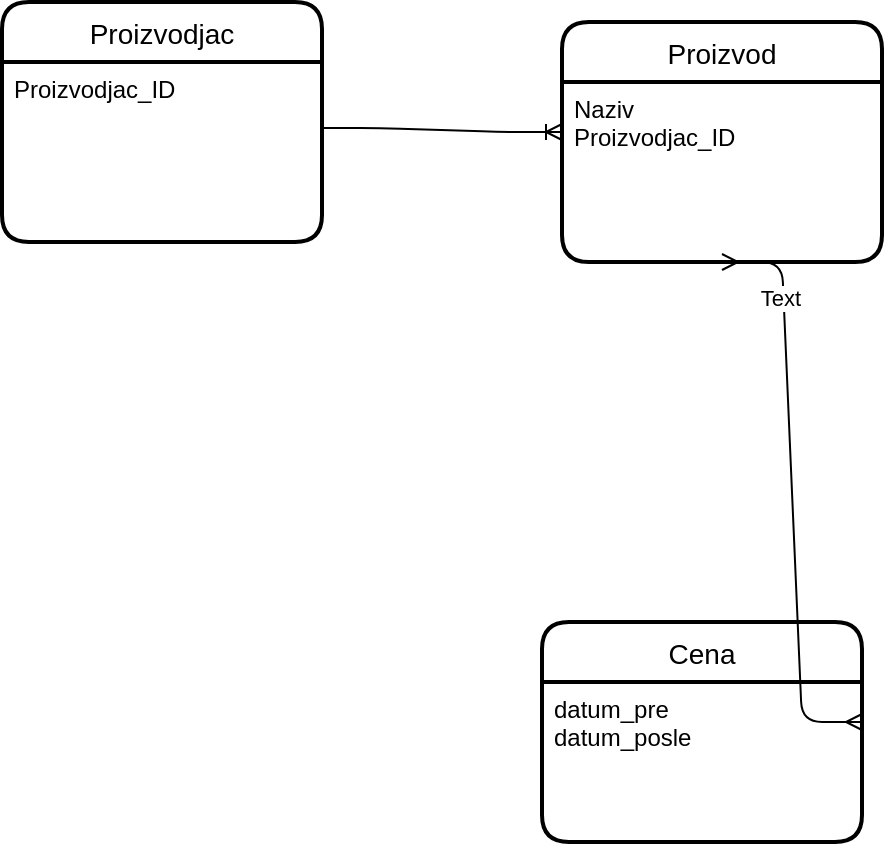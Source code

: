 <mxfile version="14.6.13" type="github">
  <diagram id="nOcCNTiSsERLsSgNmTfC" name="Page-1">
    <mxGraphModel dx="496" dy="1375" grid="1" gridSize="10" guides="1" tooltips="1" connect="1" arrows="1" fold="1" page="1" pageScale="1" pageWidth="850" pageHeight="1100" math="0" shadow="0">
      <root>
        <mxCell id="0" />
        <mxCell id="1" parent="0" />
        <mxCell id="cbZRUDcGyEX3tI65VYmC-2" value="Proizvodjac" style="swimlane;childLayout=stackLayout;horizontal=1;startSize=30;horizontalStack=0;rounded=1;fontSize=14;fontStyle=0;strokeWidth=2;resizeParent=0;resizeLast=1;shadow=0;dashed=0;align=center;" vertex="1" parent="1">
          <mxGeometry x="30" width="160" height="120" as="geometry" />
        </mxCell>
        <mxCell id="cbZRUDcGyEX3tI65VYmC-3" value="Proizvodjac_ID&#xa;&#xa;" style="align=left;strokeColor=none;fillColor=none;spacingLeft=4;fontSize=12;verticalAlign=top;resizable=0;rotatable=0;part=1;" vertex="1" parent="cbZRUDcGyEX3tI65VYmC-2">
          <mxGeometry y="30" width="160" height="90" as="geometry" />
        </mxCell>
        <mxCell id="cbZRUDcGyEX3tI65VYmC-5" value="" style="edgeStyle=entityRelationEdgeStyle;fontSize=12;html=1;endArrow=ERoneToMany;exitX=0.994;exitY=0.367;exitDx=0;exitDy=0;exitPerimeter=0;" edge="1" parent="1" source="cbZRUDcGyEX3tI65VYmC-3">
          <mxGeometry width="100" height="100" relative="1" as="geometry">
            <mxPoint x="220" y="55" as="sourcePoint" />
            <mxPoint x="310" y="65" as="targetPoint" />
          </mxGeometry>
        </mxCell>
        <mxCell id="cbZRUDcGyEX3tI65VYmC-6" value="Proizvod" style="swimlane;childLayout=stackLayout;horizontal=1;startSize=30;horizontalStack=0;rounded=1;fontSize=14;fontStyle=0;strokeWidth=2;resizeParent=0;resizeLast=1;shadow=0;dashed=0;align=center;" vertex="1" parent="1">
          <mxGeometry x="310" y="10" width="160" height="120" as="geometry" />
        </mxCell>
        <mxCell id="cbZRUDcGyEX3tI65VYmC-7" value="Naziv&#xa;Proizvodjac_ID" style="align=left;strokeColor=none;fillColor=none;spacingLeft=4;fontSize=12;verticalAlign=top;resizable=0;rotatable=0;part=1;" vertex="1" parent="cbZRUDcGyEX3tI65VYmC-6">
          <mxGeometry y="30" width="160" height="90" as="geometry" />
        </mxCell>
        <mxCell id="cbZRUDcGyEX3tI65VYmC-9" value="Cena" style="swimlane;childLayout=stackLayout;horizontal=1;startSize=30;horizontalStack=0;rounded=1;fontSize=14;fontStyle=0;strokeWidth=2;resizeParent=0;resizeLast=1;shadow=0;dashed=0;align=center;" vertex="1" parent="1">
          <mxGeometry x="300" y="310" width="160" height="110" as="geometry" />
        </mxCell>
        <mxCell id="cbZRUDcGyEX3tI65VYmC-10" value="datum_pre&#xa;datum_posle" style="align=left;strokeColor=none;fillColor=none;spacingLeft=4;fontSize=12;verticalAlign=top;resizable=0;rotatable=0;part=1;" vertex="1" parent="cbZRUDcGyEX3tI65VYmC-9">
          <mxGeometry y="30" width="160" height="80" as="geometry" />
        </mxCell>
        <mxCell id="cbZRUDcGyEX3tI65VYmC-13" value="" style="edgeStyle=entityRelationEdgeStyle;fontSize=12;html=1;endArrow=ERmany;startArrow=ERmany;entryX=0.5;entryY=1;entryDx=0;entryDy=0;exitX=1;exitY=0.25;exitDx=0;exitDy=0;" edge="1" parent="1" source="cbZRUDcGyEX3tI65VYmC-10" target="cbZRUDcGyEX3tI65VYmC-7">
          <mxGeometry width="100" height="100" relative="1" as="geometry">
            <mxPoint x="369" y="270" as="sourcePoint" />
            <mxPoint x="420" y="150" as="targetPoint" />
          </mxGeometry>
        </mxCell>
        <mxCell id="cbZRUDcGyEX3tI65VYmC-14" value="Text" style="edgeLabel;html=1;align=center;verticalAlign=middle;resizable=0;points=[];" vertex="1" connectable="0" parent="cbZRUDcGyEX3tI65VYmC-13">
          <mxGeometry x="0.67" y="2" relative="1" as="geometry">
            <mxPoint as="offset" />
          </mxGeometry>
        </mxCell>
      </root>
    </mxGraphModel>
  </diagram>
</mxfile>
